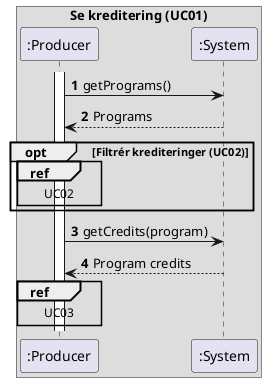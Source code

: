 @startuml
'https://plantuml.com/sequence-diagram

autonumber

box Se kreditering (UC01)
    participant ":Producer" as producer
    participant ":System" as system
    'participant ":EPG-system" as epg
end box

activate producer

producer -> system : getPrograms()
'system -> epg : getPrograms()
'system <-- epg : Programs
producer <-- system : Programs

opt Filtrér krediteringer (UC02)
    ref over producer : UC02
end

producer -> system : getCredits(program)
producer <-- system : Program credits

ref over producer : UC03

@enduml

